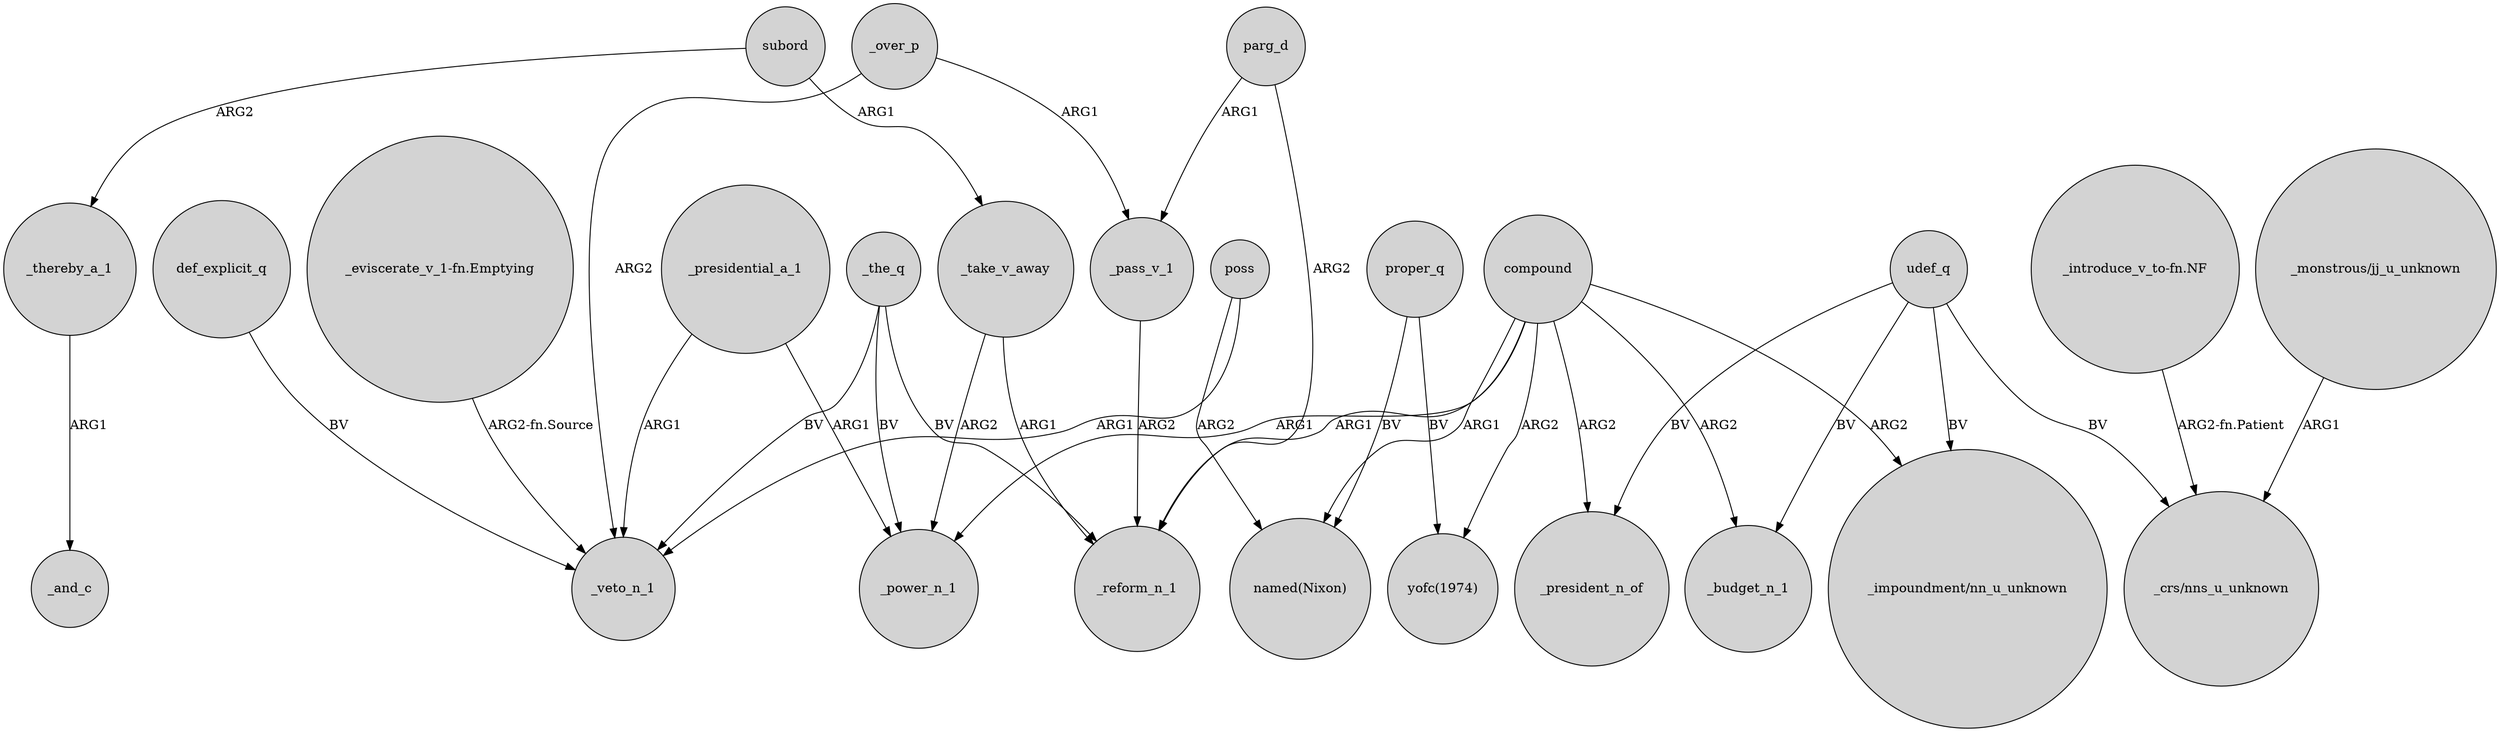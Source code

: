 digraph {
	node [shape=circle style=filled]
	proper_q -> "named(Nixon)" [label=BV]
	_the_q -> _power_n_1 [label=BV]
	subord -> _take_v_away [label=ARG1]
	_presidential_a_1 -> _veto_n_1 [label=ARG1]
	compound -> _president_n_of [label=ARG2]
	poss -> _veto_n_1 [label=ARG1]
	_presidential_a_1 -> _power_n_1 [label=ARG1]
	udef_q -> "_impoundment/nn_u_unknown" [label=BV]
	_the_q -> _veto_n_1 [label=BV]
	subord -> _thereby_a_1 [label=ARG2]
	parg_d -> _pass_v_1 [label=ARG1]
	compound -> _budget_n_1 [label=ARG2]
	udef_q -> "_crs/nns_u_unknown" [label=BV]
	"_introduce_v_to-fn.NF" -> "_crs/nns_u_unknown" [label="ARG2-fn.Patient"]
	poss -> "named(Nixon)" [label=ARG2]
	"_monstrous/jj_u_unknown" -> "_crs/nns_u_unknown" [label=ARG1]
	_over_p -> _pass_v_1 [label=ARG1]
	udef_q -> _president_n_of [label=BV]
	compound -> "yofc(1974)" [label=ARG2]
	def_explicit_q -> _veto_n_1 [label=BV]
	compound -> _power_n_1 [label=ARG1]
	udef_q -> _budget_n_1 [label=BV]
	compound -> "named(Nixon)" [label=ARG1]
	_thereby_a_1 -> _and_c [label=ARG1]
	_take_v_away -> _reform_n_1 [label=ARG1]
	parg_d -> _reform_n_1 [label=ARG2]
	compound -> "_impoundment/nn_u_unknown" [label=ARG2]
	"_eviscerate_v_1-fn.Emptying" -> _veto_n_1 [label="ARG2-fn.Source"]
	proper_q -> "yofc(1974)" [label=BV]
	_take_v_away -> _power_n_1 [label=ARG2]
	_the_q -> _reform_n_1 [label=BV]
	_pass_v_1 -> _reform_n_1 [label=ARG2]
	_over_p -> _veto_n_1 [label=ARG2]
	compound -> _reform_n_1 [label=ARG1]
}
